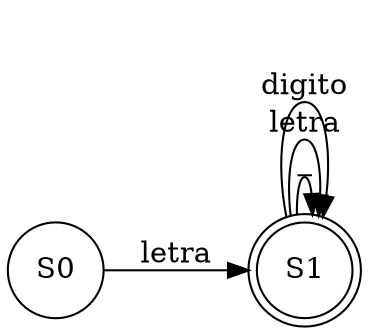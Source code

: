 digraph structs {
rankdir=LR;
node [shape=doublecircle];S1;
node [shape=circle];S0->S1[label="letra"];
S1->S1[label="_"];
S1->S1[label="letra"];
S1->S1[label="digito"];
}
